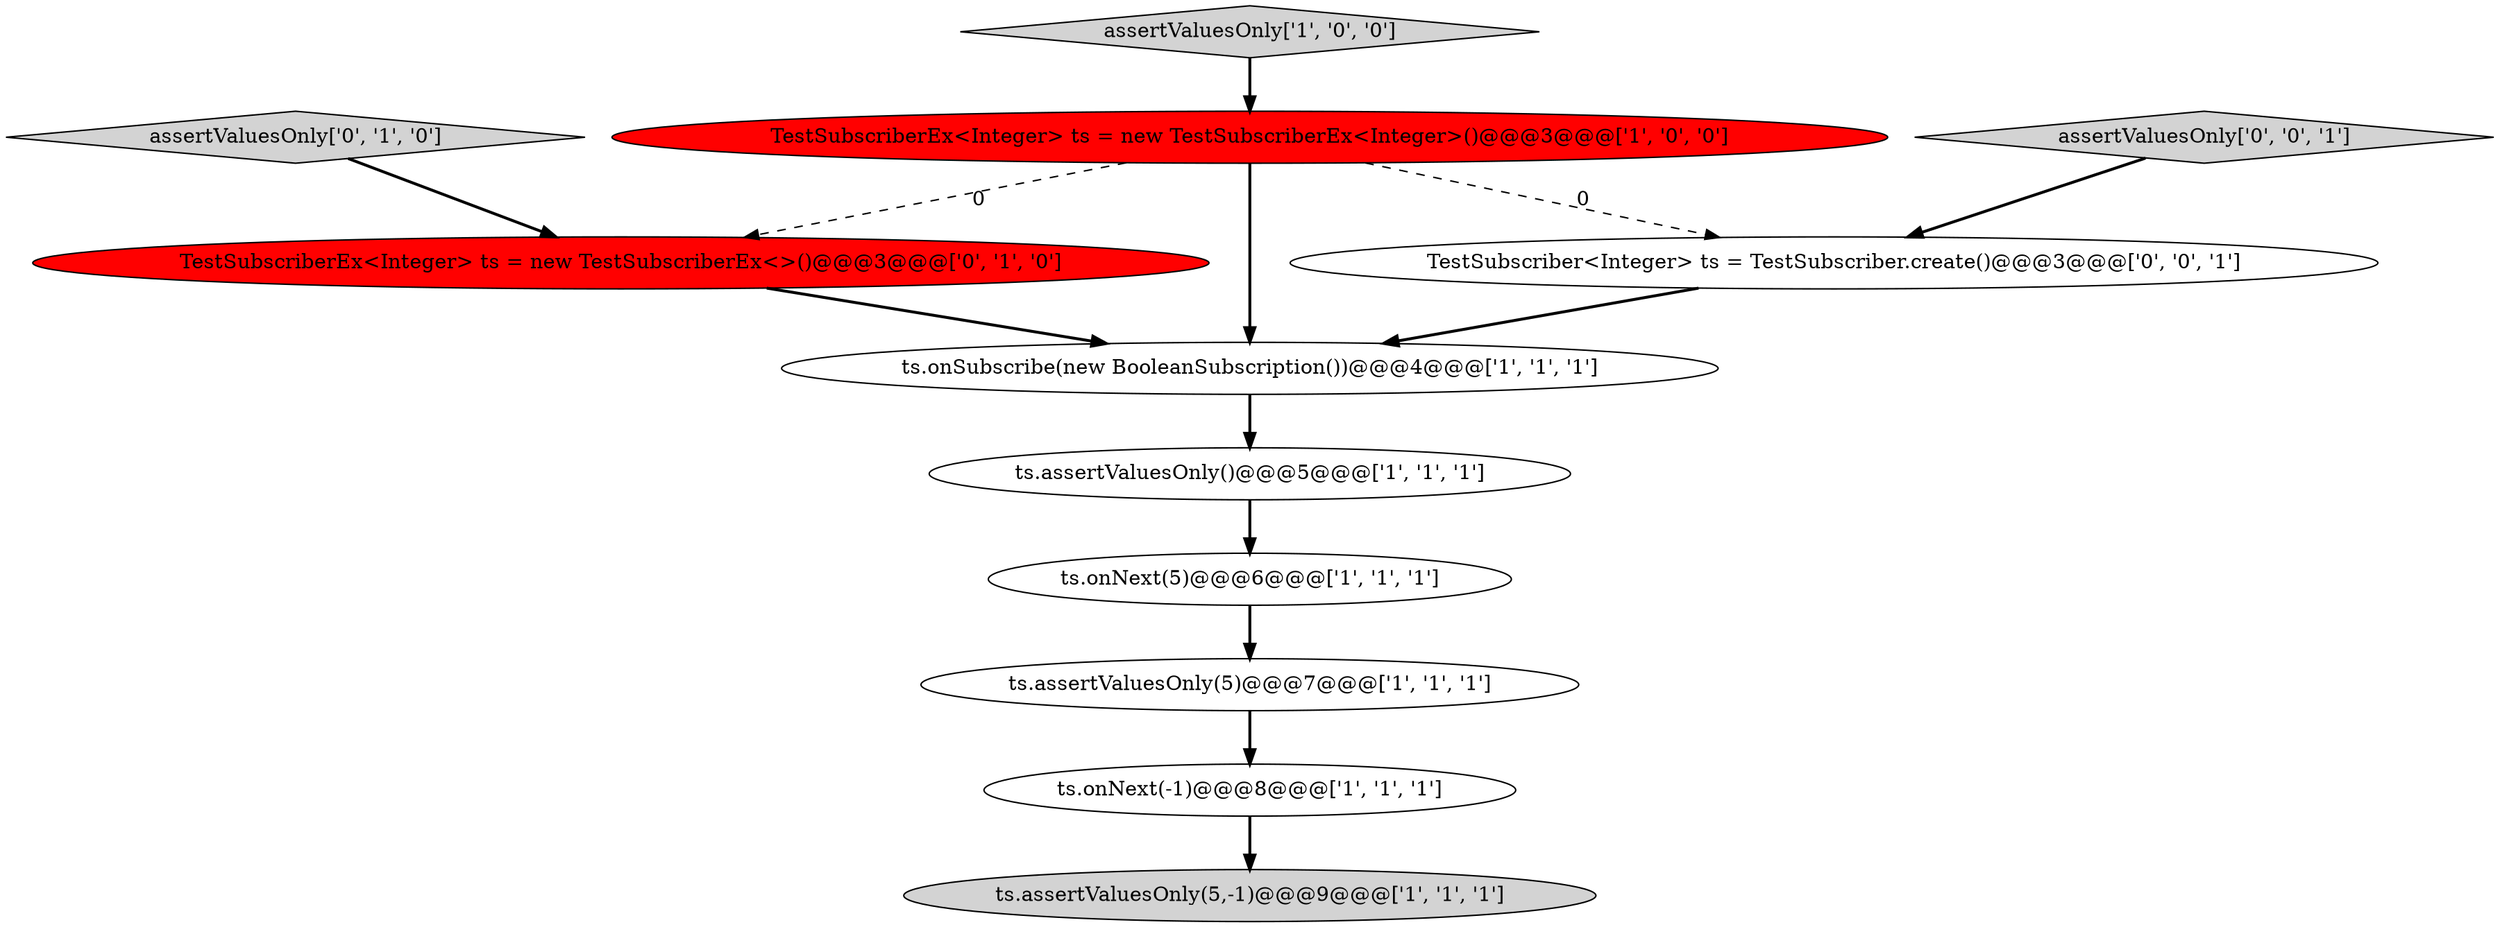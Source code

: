 digraph {
0 [style = filled, label = "ts.onNext(-1)@@@8@@@['1', '1', '1']", fillcolor = white, shape = ellipse image = "AAA0AAABBB1BBB"];
9 [style = filled, label = "TestSubscriberEx<Integer> ts = new TestSubscriberEx<>()@@@3@@@['0', '1', '0']", fillcolor = red, shape = ellipse image = "AAA1AAABBB2BBB"];
1 [style = filled, label = "ts.assertValuesOnly(5)@@@7@@@['1', '1', '1']", fillcolor = white, shape = ellipse image = "AAA0AAABBB1BBB"];
6 [style = filled, label = "ts.onNext(5)@@@6@@@['1', '1', '1']", fillcolor = white, shape = ellipse image = "AAA0AAABBB1BBB"];
11 [style = filled, label = "TestSubscriber<Integer> ts = TestSubscriber.create()@@@3@@@['0', '0', '1']", fillcolor = white, shape = ellipse image = "AAA0AAABBB3BBB"];
7 [style = filled, label = "ts.onSubscribe(new BooleanSubscription())@@@4@@@['1', '1', '1']", fillcolor = white, shape = ellipse image = "AAA0AAABBB1BBB"];
8 [style = filled, label = "assertValuesOnly['0', '1', '0']", fillcolor = lightgray, shape = diamond image = "AAA0AAABBB2BBB"];
4 [style = filled, label = "TestSubscriberEx<Integer> ts = new TestSubscriberEx<Integer>()@@@3@@@['1', '0', '0']", fillcolor = red, shape = ellipse image = "AAA1AAABBB1BBB"];
2 [style = filled, label = "ts.assertValuesOnly()@@@5@@@['1', '1', '1']", fillcolor = white, shape = ellipse image = "AAA0AAABBB1BBB"];
3 [style = filled, label = "assertValuesOnly['1', '0', '0']", fillcolor = lightgray, shape = diamond image = "AAA0AAABBB1BBB"];
10 [style = filled, label = "assertValuesOnly['0', '0', '1']", fillcolor = lightgray, shape = diamond image = "AAA0AAABBB3BBB"];
5 [style = filled, label = "ts.assertValuesOnly(5,-1)@@@9@@@['1', '1', '1']", fillcolor = lightgray, shape = ellipse image = "AAA0AAABBB1BBB"];
6->1 [style = bold, label=""];
4->9 [style = dashed, label="0"];
11->7 [style = bold, label=""];
1->0 [style = bold, label=""];
4->11 [style = dashed, label="0"];
9->7 [style = bold, label=""];
7->2 [style = bold, label=""];
2->6 [style = bold, label=""];
3->4 [style = bold, label=""];
4->7 [style = bold, label=""];
0->5 [style = bold, label=""];
8->9 [style = bold, label=""];
10->11 [style = bold, label=""];
}
